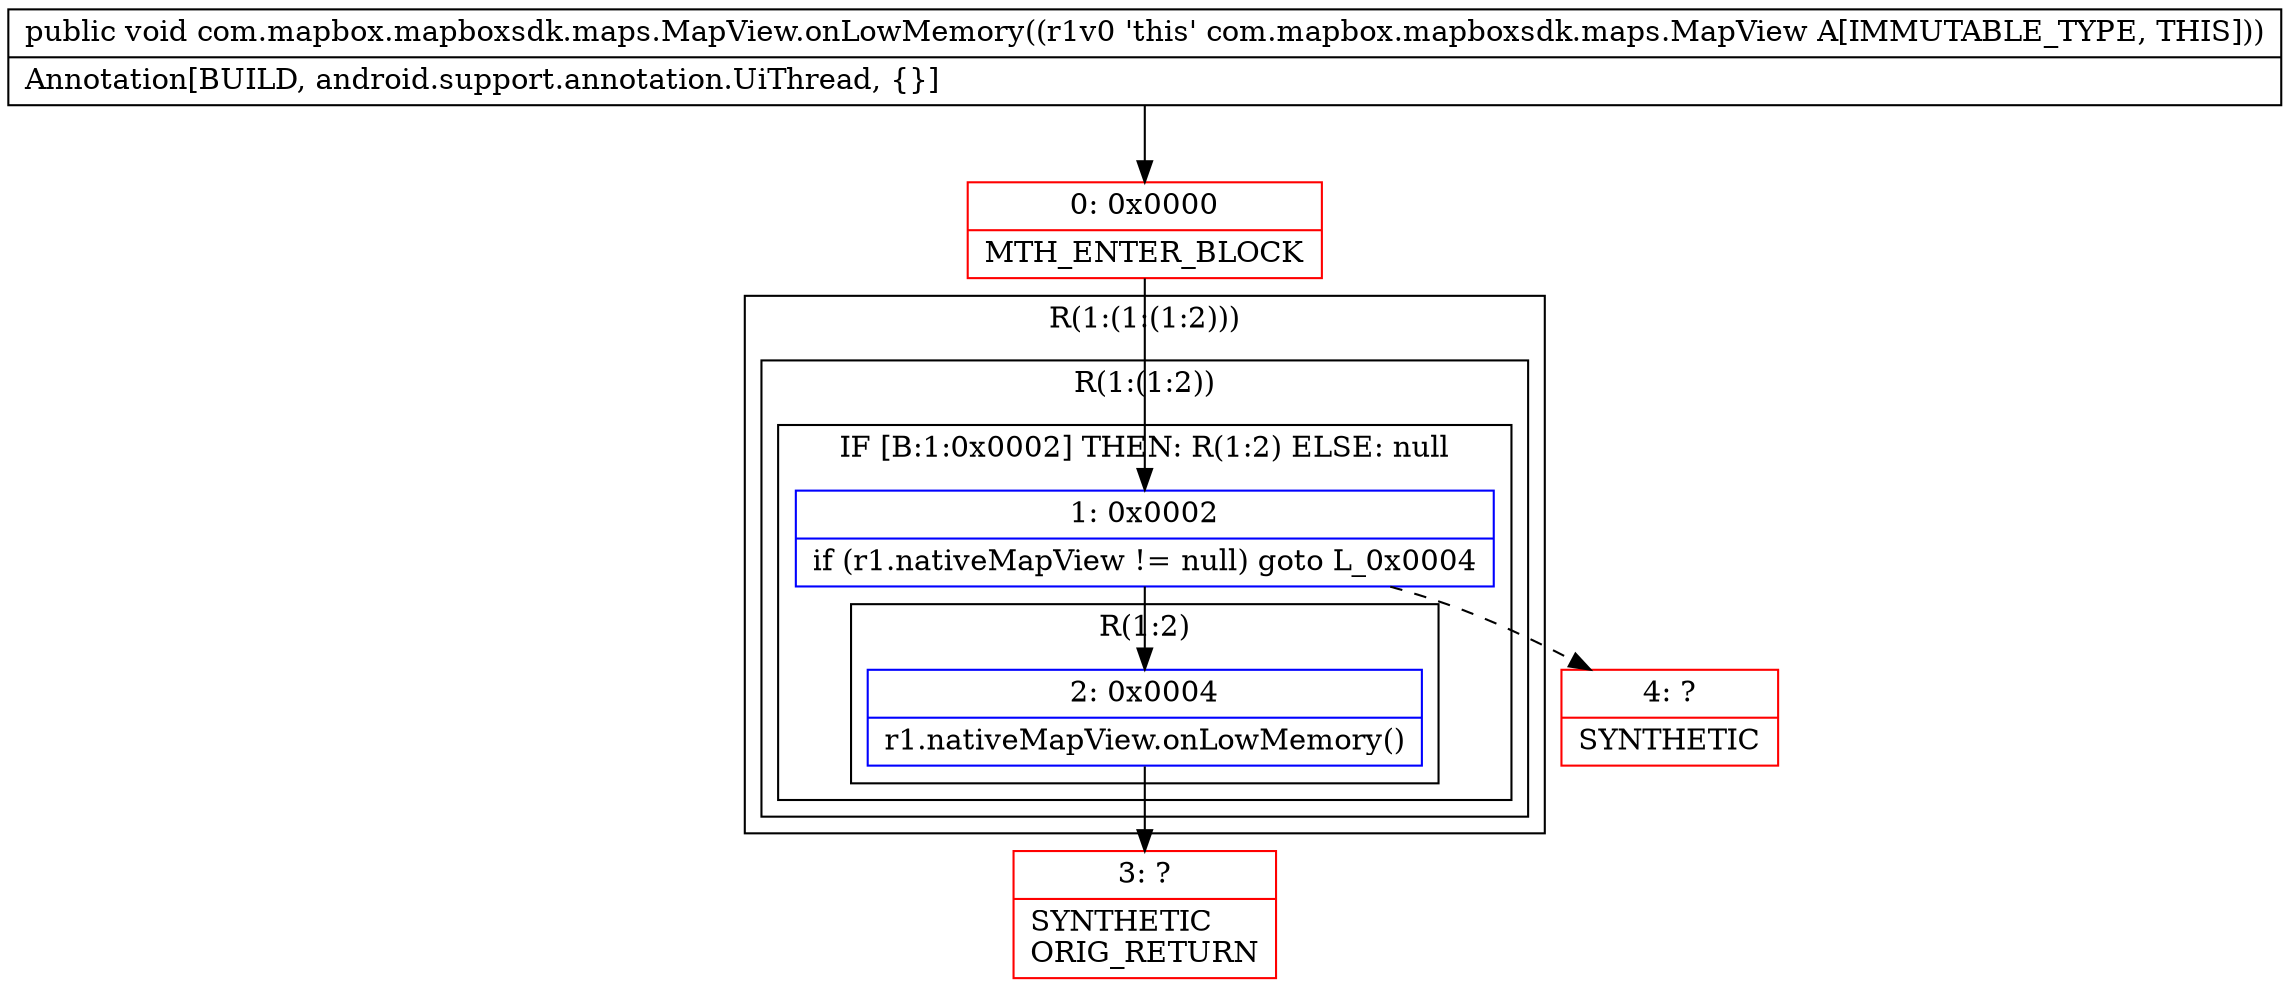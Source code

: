 digraph "CFG forcom.mapbox.mapboxsdk.maps.MapView.onLowMemory()V" {
subgraph cluster_Region_1419592731 {
label = "R(1:(1:(1:2)))";
node [shape=record,color=blue];
subgraph cluster_Region_956715255 {
label = "R(1:(1:2))";
node [shape=record,color=blue];
subgraph cluster_IfRegion_1024754492 {
label = "IF [B:1:0x0002] THEN: R(1:2) ELSE: null";
node [shape=record,color=blue];
Node_1 [shape=record,label="{1\:\ 0x0002|if (r1.nativeMapView != null) goto L_0x0004\l}"];
subgraph cluster_Region_28322717 {
label = "R(1:2)";
node [shape=record,color=blue];
Node_2 [shape=record,label="{2\:\ 0x0004|r1.nativeMapView.onLowMemory()\l}"];
}
}
}
}
Node_0 [shape=record,color=red,label="{0\:\ 0x0000|MTH_ENTER_BLOCK\l}"];
Node_3 [shape=record,color=red,label="{3\:\ ?|SYNTHETIC\lORIG_RETURN\l}"];
Node_4 [shape=record,color=red,label="{4\:\ ?|SYNTHETIC\l}"];
MethodNode[shape=record,label="{public void com.mapbox.mapboxsdk.maps.MapView.onLowMemory((r1v0 'this' com.mapbox.mapboxsdk.maps.MapView A[IMMUTABLE_TYPE, THIS]))  | Annotation[BUILD, android.support.annotation.UiThread, \{\}]\l}"];
MethodNode -> Node_0;
Node_1 -> Node_2;
Node_1 -> Node_4[style=dashed];
Node_2 -> Node_3;
Node_0 -> Node_1;
}

